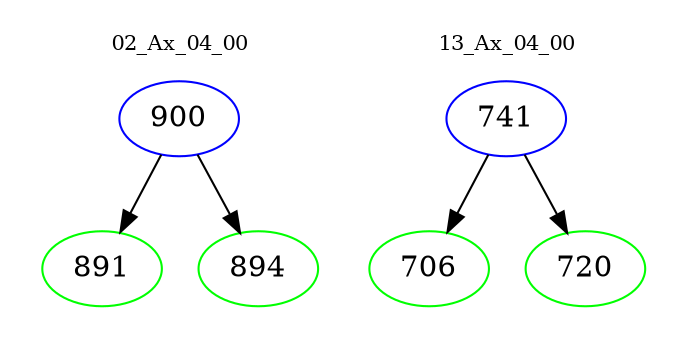 digraph{
subgraph cluster_0 {
color = white
label = "02_Ax_04_00";
fontsize=10;
T0_900 [label="900", color="blue"]
T0_900 -> T0_891 [color="black"]
T0_891 [label="891", color="green"]
T0_900 -> T0_894 [color="black"]
T0_894 [label="894", color="green"]
}
subgraph cluster_1 {
color = white
label = "13_Ax_04_00";
fontsize=10;
T1_741 [label="741", color="blue"]
T1_741 -> T1_706 [color="black"]
T1_706 [label="706", color="green"]
T1_741 -> T1_720 [color="black"]
T1_720 [label="720", color="green"]
}
}
